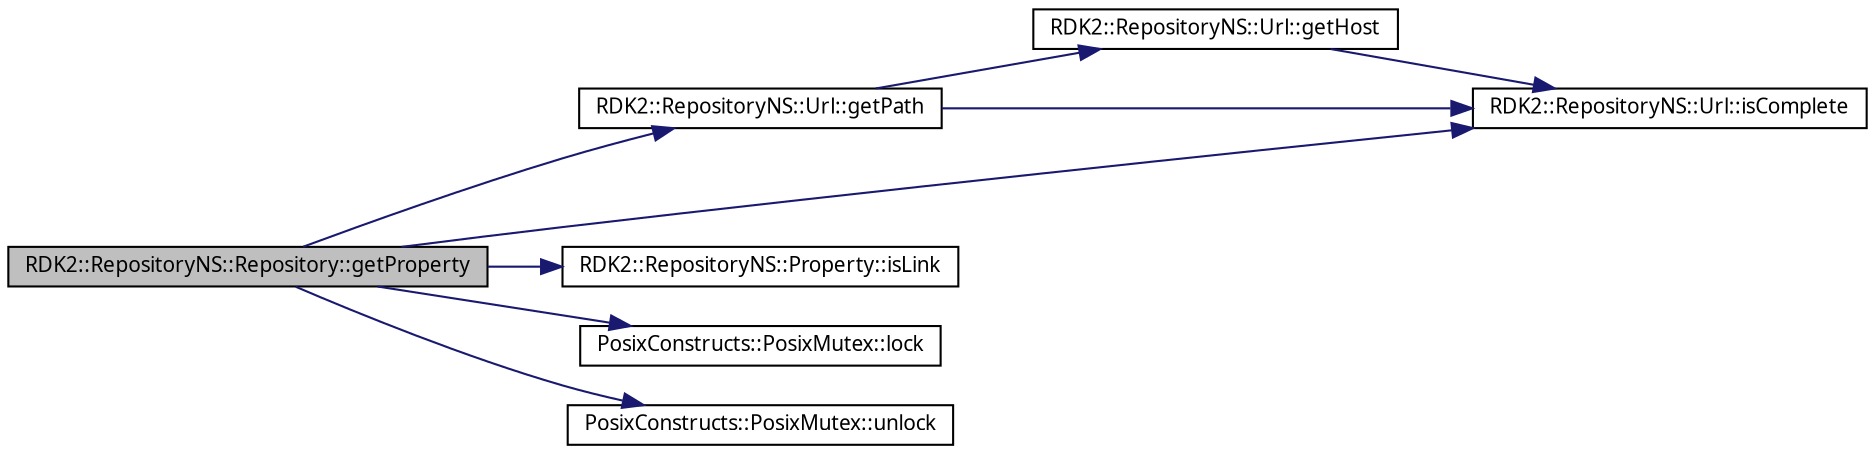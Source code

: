 digraph G
{
  edge [fontname="FreeSans.ttf",fontsize=10,labelfontname="FreeSans.ttf",labelfontsize=10];
  node [fontname="FreeSans.ttf",fontsize=10,shape=record];
  rankdir=LR;
  Node1 [label="RDK2::RepositoryNS::Repository::getProperty",height=0.2,width=0.4,color="black", fillcolor="grey75", style="filled" fontcolor="black"];
  Node1 -> Node2 [color="midnightblue",fontsize=10,style="solid",fontname="FreeSans.ttf"];
  Node2 [label="RDK2::RepositoryNS::Url::getPath",height=0.2,width=0.4,color="black", fillcolor="white", style="filled",URL="$class_r_d_k2_1_1_repository_n_s_1_1_url.html#1f0e7e4aa59080900c84f132c1f96c30",tooltip="If the url is complete, returns the corresponding absolute url (without the host..."];
  Node2 -> Node3 [color="midnightblue",fontsize=10,style="solid",fontname="FreeSans.ttf"];
  Node3 [label="RDK2::RepositoryNS::Url::getHost",height=0.2,width=0.4,color="black", fillcolor="white", style="filled",URL="$class_r_d_k2_1_1_repository_n_s_1_1_url.html#7675daf3393f4ad0cb25cddf336ae278",tooltip="Returns the host of the url, if it is complete; otherwise it returns &quot;&quot;..."];
  Node3 -> Node4 [color="midnightblue",fontsize=10,style="solid",fontname="FreeSans.ttf"];
  Node4 [label="RDK2::RepositoryNS::Url::isComplete",height=0.2,width=0.4,color="black", fillcolor="white", style="filled",URL="$class_r_d_k2_1_1_repository_n_s_1_1_url.html#9e90fb1eb460c600234f029ad7e09fc7",tooltip="Url is complete when it has also the host part (i.e. it begins with &quot;rdk://&quot;)..."];
  Node2 -> Node4 [color="midnightblue",fontsize=10,style="solid",fontname="FreeSans.ttf"];
  Node1 -> Node4 [color="midnightblue",fontsize=10,style="solid",fontname="FreeSans.ttf"];
  Node1 -> Node5 [color="midnightblue",fontsize=10,style="solid",fontname="FreeSans.ttf"];
  Node5 [label="RDK2::RepositoryNS::Property::isLink",height=0.2,width=0.4,color="black", fillcolor="white", style="filled",URL="$class_r_d_k2_1_1_repository_n_s_1_1_property.html#cd0dedc2d8e3c138252e4fe33846fbca"];
  Node1 -> Node6 [color="midnightblue",fontsize=10,style="solid",fontname="FreeSans.ttf"];
  Node6 [label="PosixConstructs::PosixMutex::lock",height=0.2,width=0.4,color="black", fillcolor="white", style="filled",URL="$class_posix_constructs_1_1_posix_mutex.html#45e42845140324802a68a81ec1d9ee09"];
  Node1 -> Node7 [color="midnightblue",fontsize=10,style="solid",fontname="FreeSans.ttf"];
  Node7 [label="PosixConstructs::PosixMutex::unlock",height=0.2,width=0.4,color="black", fillcolor="white", style="filled",URL="$class_posix_constructs_1_1_posix_mutex.html#f735e71d6e450bfc520527f37fab8edc"];
}

